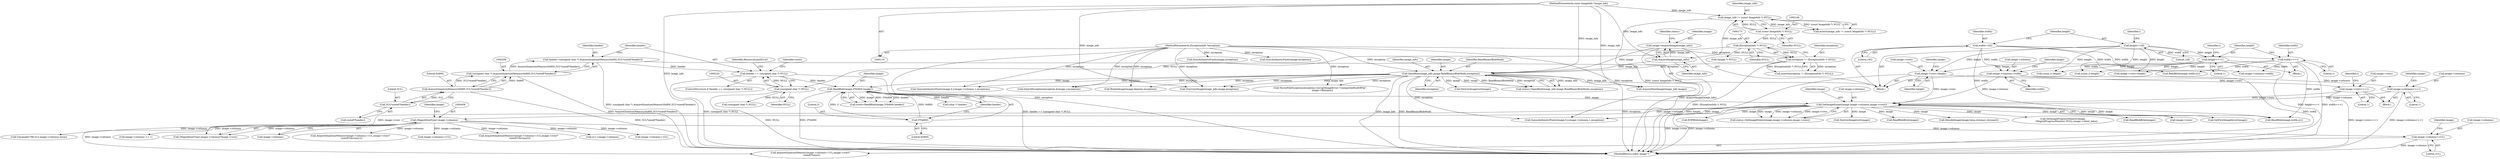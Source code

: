 digraph "0_ImageMagick_f6e9d0d9955e85bdd7540b251cd50d598dacc5e6_43@pointer" {
"1000513" [label="(Call,image->columns+1UL)"];
"1000457" [label="(Call,(MagickSizeType) image->columns)"];
"1000432" [label="(Call,SetImageExtent(image,image->columns,image->rows))"];
"1000227" [label="(Call,ReadBlob(image,3*0x800,header))"];
"1000187" [label="(Call,OpenBlob(image_info,image,ReadBinaryBlobMode,exception))"];
"1000183" [label="(Call,AcquireImage(image_info))"];
"1000143" [label="(Call,image_info != (const ImageInfo *) NULL)"];
"1000117" [label="(MethodParameterIn,const ImageInfo *image_info)"];
"1000145" [label="(Call,(const ImageInfo *) NULL)"];
"1000181" [label="(Call,image=AcquireImage(image_info))"];
"1000170" [label="(Call,exception != (ExceptionInfo *) NULL)"];
"1000118" [label="(MethodParameterIn,ExceptionInfo *exception)"];
"1000172" [label="(Call,(ExceptionInfo *) NULL)"];
"1000229" [label="(Call,3*0x800)"];
"1000217" [label="(Call,header == (unsigned char *) NULL)"];
"1000205" [label="(Call,header=(unsigned char *) AcquireQuantumMemory(0x800,3UL*sizeof(*header)))"];
"1000207" [label="(Call,(unsigned char *) AcquireQuantumMemory(0x800,3UL*sizeof(*header)))"];
"1000209" [label="(Call,AcquireQuantumMemory(0x800,3UL*sizeof(*header)))"];
"1000211" [label="(Call,3UL*sizeof(*header))"];
"1000219" [label="(Call,(unsigned char *) NULL)"];
"1000396" [label="(Call,image->columns=width)"];
"1000390" [label="(Call,width<<=1)"];
"1000370" [label="(Call,width=192)"];
"1000420" [label="(Call,image->columns<<=1)"];
"1000401" [label="(Call,image->rows=height)"];
"1000393" [label="(Call,height<<=1)"];
"1000373" [label="(Call,height=128)"];
"1000425" [label="(Call,image->rows<<=1)"];
"1000219" [label="(Call,(unsigned char *) NULL)"];
"1000457" [label="(Call,(MagickSizeType) image->columns)"];
"1000389" [label="(Block,)"];
"1000211" [label="(Call,3UL*sizeof(*header))"];
"1000119" [label="(Block,)"];
"1000520" [label="(Identifier,image)"];
"1000202" [label="(Call,(Image *) NULL)"];
"1000216" [label="(ControlStructure,if (header == (unsigned char *) NULL))"];
"1000976" [label="(Call,ReadBlob(image,width,yy))"];
"1000392" [label="(Literal,1)"];
"1000418" [label="(Identifier,i)"];
"1000402" [label="(Call,image->rows)"];
"1000611" [label="(Call,SetImageProgressMonitor(image,\n          (MagickProgressMonitor) NULL,image->client_data))"];
"1000210" [label="(Literal,0x800)"];
"1000427" [label="(Identifier,image)"];
"1000514" [label="(Call,image->columns)"];
"1000678" [label="(Call,(ssize_t) height)"];
"1000371" [label="(Identifier,width)"];
"1000390" [label="(Call,width<<=1)"];
"1000174" [label="(Identifier,NULL)"];
"1000378" [label="(Identifier,i)"];
"1000209" [label="(Call,AcquireQuantumMemory(0x800,3UL*sizeof(*header)))"];
"1000231" [label="(Literal,0x800)"];
"1000225" [label="(Call,count=ReadBlob(image,3*0x800,header))"];
"1000840" [label="(Call,SyncAuthenticPixels(image,exception))"];
"1000397" [label="(Call,image->columns)"];
"1001326" [label="(Call,ThrowFileException(exception,CorruptImageError,\"UnexpectedEndOfFile\",\n      image->filename))"];
"1000388" [label="(Identifier,i)"];
"1000788" [label="(Call,QueueAuthenticPixels(image,0,y,image->columns,1,exception))"];
"1000529" [label="(Call,(unsigned char *) NULL)"];
"1000142" [label="(Call,assert(image_info != (const ImageInfo *) NULL))"];
"1000118" [label="(MethodParameterIn,ExceptionInfo *exception)"];
"1001066" [label="(Call,ReadBlobByte(image))"];
"1000169" [label="(Call,assert(exception != (ExceptionInfo *) NULL))"];
"1000374" [label="(Identifier,height)"];
"1000432" [label="(Call,SetImageExtent(image,image->columns,image->rows))"];
"1000212" [label="(Literal,3UL)"];
"1000172" [label="(Call,(ExceptionInfo *) NULL)"];
"1000394" [label="(Identifier,height)"];
"1001027" [label="(Call,Upsample(768,512,image->columns,luma))"];
"1000401" [label="(Call,image->rows=height)"];
"1000206" [label="(Identifier,header)"];
"1000226" [label="(Identifier,count)"];
"1000186" [label="(Identifier,status)"];
"1000370" [label="(Call,width=192)"];
"1001221" [label="(Call,QueueAuthenticPixels(image,0,y,image->columns,1,exception))"];
"1000184" [label="(Identifier,image_info)"];
"1000868" [label="(Call,AcquireNextImage(image_info,image))"];
"1000513" [label="(Call,image->columns+1UL)"];
"1000205" [label="(Call,header=(unsigned char *) AcquireQuantumMemory(0x800,3UL*sizeof(*header)))"];
"1000942" [label="(Call,GetFirstImageInList(image))"];
"1000445" [label="(Call,InheritException(exception,&image->exception))"];
"1001481" [label="(MethodReturn,static Image *)"];
"1001323" [label="(Call,EOFBlob(image))"];
"1000217" [label="(Call,header == (unsigned char *) NULL)"];
"1000183" [label="(Call,AcquireImage(image_info))"];
"1000232" [label="(Identifier,header)"];
"1000687" [label="(Call,ReadBlob(image,width,yy))"];
"1000512" [label="(Call,AcquireQuantumMemory(image->columns+1UL,image->rows*\n    sizeof(*luma)))"];
"1000426" [label="(Call,image->rows)"];
"1000463" [label="(Identifier,image)"];
"1000946" [label="(Call,OverviewImage(image_info,image,exception))"];
"1000648" [label="(Call,image->columns=width)"];
"1001273" [label="(Call,SyncAuthenticPixels(image,exception))"];
"1000967" [label="(Call,(ssize_t) height)"];
"1000419" [label="(Block,)"];
"1001167" [label="(Call,image->columns >> 1)"];
"1000420" [label="(Call,image->columns<<=1)"];
"1000434" [label="(Call,image->columns)"];
"1000171" [label="(Identifier,exception)"];
"1000144" [label="(Identifier,image_info)"];
"1000189" [label="(Identifier,image)"];
"1000237" [label="(Call,(char *) header)"];
"1000147" [label="(Identifier,NULL)"];
"1000117" [label="(MethodParameterIn,const ImageInfo *image_info)"];
"1000517" [label="(Literal,1UL)"];
"1000456" [label="(Call,(MagickSizeType) image->columns*image->rows)"];
"1000373" [label="(Call,height=128)"];
"1000430" [label="(Call,status=SetImageExtent(image,image->columns,image->rows))"];
"1000227" [label="(Call,ReadBlob(image,3*0x800,header))"];
"1000187" [label="(Call,OpenBlob(image_info,image,ReadBinaryBlobMode,exception))"];
"1000191" [label="(Identifier,exception)"];
"1000190" [label="(Identifier,ReadBinaryBlobMode)"];
"1000372" [label="(Literal,192)"];
"1000425" [label="(Call,image->rows<<=1)"];
"1000393" [label="(Call,height<<=1)"];
"1000396" [label="(Call,image->columns=width)"];
"1000452" [label="(Call,DestroyImageList(image))"];
"1001365" [label="(Call,RotateImage(image,degrees,exception))"];
"1000459" [label="(Call,image->columns)"];
"1000221" [label="(Identifier,NULL)"];
"1000145" [label="(Call,(const ImageInfo *) NULL)"];
"1000424" [label="(Literal,1)"];
"1000403" [label="(Identifier,image)"];
"1000199" [label="(Call,DestroyImageList(image))"];
"1000218" [label="(Identifier,header)"];
"1000213" [label="(Call,sizeof(*header))"];
"1000170" [label="(Call,exception != (ExceptionInfo *) NULL)"];
"1000478" [label="(Call,AcquireQuantumMemory(image->columns+1UL,image->rows*\n    sizeof(*chroma1)))"];
"1000207" [label="(Call,(unsigned char *) AcquireQuantumMemory(0x800,3UL*sizeof(*header)))"];
"1000495" [label="(Call,AcquireQuantumMemory(image->columns+1UL,image->rows*\n    sizeof(*chroma2)))"];
"1000408" [label="(Identifier,image)"];
"1000479" [label="(Call,image->columns+1UL)"];
"1000400" [label="(Identifier,width)"];
"1000437" [label="(Call,image->rows)"];
"1000230" [label="(Literal,3)"];
"1000395" [label="(Literal,1)"];
"1000143" [label="(Call,image_info != (const ImageInfo *) NULL)"];
"1000980" [label="(Call,yy+=image->columns)"];
"1000653" [label="(Call,image->rows=height)"];
"1000185" [label="(Call,status=OpenBlob(image_info,image,ReadBinaryBlobMode,exception))"];
"1000433" [label="(Identifier,image)"];
"1000496" [label="(Call,image->columns+1UL)"];
"1000587" [label="(Call,ReadBlobByte(image))"];
"1000181" [label="(Call,image=AcquireImage(image_info))"];
"1000429" [label="(Literal,1)"];
"1000391" [label="(Identifier,width)"];
"1000228" [label="(Identifier,image)"];
"1000188" [label="(Identifier,image_info)"];
"1000421" [label="(Call,image->columns)"];
"1000223" [label="(Identifier,ResourceLimitError)"];
"1000375" [label="(Literal,128)"];
"1000405" [label="(Identifier,height)"];
"1000182" [label="(Identifier,image)"];
"1001070" [label="(Call,DecodeImage(image,luma,chroma1,chroma2))"];
"1000229" [label="(Call,3*0x800)"];
"1000513" -> "1000512"  [label="AST: "];
"1000513" -> "1000517"  [label="CFG: "];
"1000514" -> "1000513"  [label="AST: "];
"1000517" -> "1000513"  [label="AST: "];
"1000520" -> "1000513"  [label="CFG: "];
"1000513" -> "1001481"  [label="DDG: image->columns"];
"1000457" -> "1000513"  [label="DDG: image->columns"];
"1000457" -> "1000456"  [label="AST: "];
"1000457" -> "1000459"  [label="CFG: "];
"1000458" -> "1000457"  [label="AST: "];
"1000459" -> "1000457"  [label="AST: "];
"1000463" -> "1000457"  [label="CFG: "];
"1000457" -> "1000456"  [label="DDG: image->columns"];
"1000432" -> "1000457"  [label="DDG: image->columns"];
"1000457" -> "1000478"  [label="DDG: image->columns"];
"1000457" -> "1000479"  [label="DDG: image->columns"];
"1000457" -> "1000495"  [label="DDG: image->columns"];
"1000457" -> "1000496"  [label="DDG: image->columns"];
"1000457" -> "1000512"  [label="DDG: image->columns"];
"1000457" -> "1000980"  [label="DDG: image->columns"];
"1000457" -> "1001027"  [label="DDG: image->columns"];
"1000457" -> "1001167"  [label="DDG: image->columns"];
"1000432" -> "1000430"  [label="AST: "];
"1000432" -> "1000437"  [label="CFG: "];
"1000433" -> "1000432"  [label="AST: "];
"1000434" -> "1000432"  [label="AST: "];
"1000437" -> "1000432"  [label="AST: "];
"1000430" -> "1000432"  [label="CFG: "];
"1000432" -> "1001481"  [label="DDG: image->rows"];
"1000432" -> "1001481"  [label="DDG: image->columns"];
"1000432" -> "1000430"  [label="DDG: image"];
"1000432" -> "1000430"  [label="DDG: image->columns"];
"1000432" -> "1000430"  [label="DDG: image->rows"];
"1000227" -> "1000432"  [label="DDG: image"];
"1000396" -> "1000432"  [label="DDG: image->columns"];
"1000420" -> "1000432"  [label="DDG: image->columns"];
"1000401" -> "1000432"  [label="DDG: image->rows"];
"1000425" -> "1000432"  [label="DDG: image->rows"];
"1000432" -> "1000452"  [label="DDG: image"];
"1000432" -> "1000456"  [label="DDG: image->rows"];
"1000432" -> "1000587"  [label="DDG: image"];
"1000432" -> "1000611"  [label="DDG: image"];
"1000432" -> "1000942"  [label="DDG: image"];
"1000432" -> "1000976"  [label="DDG: image"];
"1000432" -> "1001066"  [label="DDG: image"];
"1000432" -> "1001070"  [label="DDG: image"];
"1000432" -> "1001221"  [label="DDG: image"];
"1000432" -> "1001323"  [label="DDG: image"];
"1000227" -> "1000225"  [label="AST: "];
"1000227" -> "1000232"  [label="CFG: "];
"1000228" -> "1000227"  [label="AST: "];
"1000229" -> "1000227"  [label="AST: "];
"1000232" -> "1000227"  [label="AST: "];
"1000225" -> "1000227"  [label="CFG: "];
"1000227" -> "1001481"  [label="DDG: 3*0x800"];
"1000227" -> "1000225"  [label="DDG: image"];
"1000227" -> "1000225"  [label="DDG: 3*0x800"];
"1000227" -> "1000225"  [label="DDG: header"];
"1000187" -> "1000227"  [label="DDG: image"];
"1000229" -> "1000227"  [label="DDG: 3"];
"1000229" -> "1000227"  [label="DDG: 0x800"];
"1000217" -> "1000227"  [label="DDG: header"];
"1000227" -> "1000237"  [label="DDG: header"];
"1000187" -> "1000185"  [label="AST: "];
"1000187" -> "1000191"  [label="CFG: "];
"1000188" -> "1000187"  [label="AST: "];
"1000189" -> "1000187"  [label="AST: "];
"1000190" -> "1000187"  [label="AST: "];
"1000191" -> "1000187"  [label="AST: "];
"1000185" -> "1000187"  [label="CFG: "];
"1000187" -> "1001481"  [label="DDG: image_info"];
"1000187" -> "1001481"  [label="DDG: ReadBinaryBlobMode"];
"1000187" -> "1001481"  [label="DDG: exception"];
"1000187" -> "1000185"  [label="DDG: image_info"];
"1000187" -> "1000185"  [label="DDG: image"];
"1000187" -> "1000185"  [label="DDG: ReadBinaryBlobMode"];
"1000187" -> "1000185"  [label="DDG: exception"];
"1000183" -> "1000187"  [label="DDG: image_info"];
"1000117" -> "1000187"  [label="DDG: image_info"];
"1000181" -> "1000187"  [label="DDG: image"];
"1000170" -> "1000187"  [label="DDG: exception"];
"1000118" -> "1000187"  [label="DDG: exception"];
"1000187" -> "1000199"  [label="DDG: image"];
"1000187" -> "1000445"  [label="DDG: exception"];
"1000187" -> "1000788"  [label="DDG: exception"];
"1000187" -> "1000868"  [label="DDG: image_info"];
"1000187" -> "1000946"  [label="DDG: image_info"];
"1000187" -> "1000946"  [label="DDG: exception"];
"1000187" -> "1001221"  [label="DDG: exception"];
"1000187" -> "1001326"  [label="DDG: exception"];
"1000187" -> "1001365"  [label="DDG: exception"];
"1000183" -> "1000181"  [label="AST: "];
"1000183" -> "1000184"  [label="CFG: "];
"1000184" -> "1000183"  [label="AST: "];
"1000181" -> "1000183"  [label="CFG: "];
"1000183" -> "1000181"  [label="DDG: image_info"];
"1000143" -> "1000183"  [label="DDG: image_info"];
"1000117" -> "1000183"  [label="DDG: image_info"];
"1000143" -> "1000142"  [label="AST: "];
"1000143" -> "1000145"  [label="CFG: "];
"1000144" -> "1000143"  [label="AST: "];
"1000145" -> "1000143"  [label="AST: "];
"1000142" -> "1000143"  [label="CFG: "];
"1000143" -> "1001481"  [label="DDG: (const ImageInfo *) NULL"];
"1000143" -> "1000142"  [label="DDG: image_info"];
"1000143" -> "1000142"  [label="DDG: (const ImageInfo *) NULL"];
"1000117" -> "1000143"  [label="DDG: image_info"];
"1000145" -> "1000143"  [label="DDG: NULL"];
"1000117" -> "1000116"  [label="AST: "];
"1000117" -> "1001481"  [label="DDG: image_info"];
"1000117" -> "1000868"  [label="DDG: image_info"];
"1000117" -> "1000946"  [label="DDG: image_info"];
"1000145" -> "1000147"  [label="CFG: "];
"1000146" -> "1000145"  [label="AST: "];
"1000147" -> "1000145"  [label="AST: "];
"1000145" -> "1000172"  [label="DDG: NULL"];
"1000181" -> "1000119"  [label="AST: "];
"1000182" -> "1000181"  [label="AST: "];
"1000186" -> "1000181"  [label="CFG: "];
"1000181" -> "1001481"  [label="DDG: AcquireImage(image_info)"];
"1000170" -> "1000169"  [label="AST: "];
"1000170" -> "1000172"  [label="CFG: "];
"1000171" -> "1000170"  [label="AST: "];
"1000172" -> "1000170"  [label="AST: "];
"1000169" -> "1000170"  [label="CFG: "];
"1000170" -> "1001481"  [label="DDG: (ExceptionInfo *) NULL"];
"1000170" -> "1000169"  [label="DDG: exception"];
"1000170" -> "1000169"  [label="DDG: (ExceptionInfo *) NULL"];
"1000118" -> "1000170"  [label="DDG: exception"];
"1000172" -> "1000170"  [label="DDG: NULL"];
"1000118" -> "1000116"  [label="AST: "];
"1000118" -> "1001481"  [label="DDG: exception"];
"1000118" -> "1000445"  [label="DDG: exception"];
"1000118" -> "1000788"  [label="DDG: exception"];
"1000118" -> "1000840"  [label="DDG: exception"];
"1000118" -> "1000946"  [label="DDG: exception"];
"1000118" -> "1001221"  [label="DDG: exception"];
"1000118" -> "1001273"  [label="DDG: exception"];
"1000118" -> "1001326"  [label="DDG: exception"];
"1000118" -> "1001365"  [label="DDG: exception"];
"1000172" -> "1000174"  [label="CFG: "];
"1000173" -> "1000172"  [label="AST: "];
"1000174" -> "1000172"  [label="AST: "];
"1000172" -> "1000202"  [label="DDG: NULL"];
"1000172" -> "1000219"  [label="DDG: NULL"];
"1000229" -> "1000231"  [label="CFG: "];
"1000230" -> "1000229"  [label="AST: "];
"1000231" -> "1000229"  [label="AST: "];
"1000232" -> "1000229"  [label="CFG: "];
"1000217" -> "1000216"  [label="AST: "];
"1000217" -> "1000219"  [label="CFG: "];
"1000218" -> "1000217"  [label="AST: "];
"1000219" -> "1000217"  [label="AST: "];
"1000223" -> "1000217"  [label="CFG: "];
"1000226" -> "1000217"  [label="CFG: "];
"1000217" -> "1001481"  [label="DDG: (unsigned char *) NULL"];
"1000217" -> "1001481"  [label="DDG: header == (unsigned char *) NULL"];
"1000205" -> "1000217"  [label="DDG: header"];
"1000219" -> "1000217"  [label="DDG: NULL"];
"1000205" -> "1000119"  [label="AST: "];
"1000205" -> "1000207"  [label="CFG: "];
"1000206" -> "1000205"  [label="AST: "];
"1000207" -> "1000205"  [label="AST: "];
"1000218" -> "1000205"  [label="CFG: "];
"1000205" -> "1001481"  [label="DDG: (unsigned char *) AcquireQuantumMemory(0x800,3UL*sizeof(*header))"];
"1000207" -> "1000205"  [label="DDG: AcquireQuantumMemory(0x800,3UL*sizeof(*header))"];
"1000207" -> "1000209"  [label="CFG: "];
"1000208" -> "1000207"  [label="AST: "];
"1000209" -> "1000207"  [label="AST: "];
"1000207" -> "1001481"  [label="DDG: AcquireQuantumMemory(0x800,3UL*sizeof(*header))"];
"1000209" -> "1000207"  [label="DDG: 0x800"];
"1000209" -> "1000207"  [label="DDG: 3UL*sizeof(*header)"];
"1000209" -> "1000211"  [label="CFG: "];
"1000210" -> "1000209"  [label="AST: "];
"1000211" -> "1000209"  [label="AST: "];
"1000209" -> "1001481"  [label="DDG: 3UL*sizeof(*header)"];
"1000211" -> "1000209"  [label="DDG: 3UL"];
"1000211" -> "1000213"  [label="CFG: "];
"1000212" -> "1000211"  [label="AST: "];
"1000213" -> "1000211"  [label="AST: "];
"1000219" -> "1000221"  [label="CFG: "];
"1000220" -> "1000219"  [label="AST: "];
"1000221" -> "1000219"  [label="AST: "];
"1000219" -> "1001481"  [label="DDG: NULL"];
"1000219" -> "1000529"  [label="DDG: NULL"];
"1000396" -> "1000119"  [label="AST: "];
"1000396" -> "1000400"  [label="CFG: "];
"1000397" -> "1000396"  [label="AST: "];
"1000400" -> "1000396"  [label="AST: "];
"1000403" -> "1000396"  [label="CFG: "];
"1000396" -> "1001481"  [label="DDG: width"];
"1000390" -> "1000396"  [label="DDG: width"];
"1000370" -> "1000396"  [label="DDG: width"];
"1000396" -> "1000420"  [label="DDG: image->columns"];
"1000390" -> "1000389"  [label="AST: "];
"1000390" -> "1000392"  [label="CFG: "];
"1000391" -> "1000390"  [label="AST: "];
"1000392" -> "1000390"  [label="AST: "];
"1000394" -> "1000390"  [label="CFG: "];
"1000390" -> "1001481"  [label="DDG: width<<=1"];
"1000370" -> "1000390"  [label="DDG: width"];
"1000390" -> "1000648"  [label="DDG: width"];
"1000390" -> "1000687"  [label="DDG: width"];
"1000390" -> "1000976"  [label="DDG: width"];
"1000370" -> "1000119"  [label="AST: "];
"1000370" -> "1000372"  [label="CFG: "];
"1000371" -> "1000370"  [label="AST: "];
"1000372" -> "1000370"  [label="AST: "];
"1000374" -> "1000370"  [label="CFG: "];
"1000370" -> "1000648"  [label="DDG: width"];
"1000370" -> "1000687"  [label="DDG: width"];
"1000370" -> "1000976"  [label="DDG: width"];
"1000420" -> "1000419"  [label="AST: "];
"1000420" -> "1000424"  [label="CFG: "];
"1000421" -> "1000420"  [label="AST: "];
"1000424" -> "1000420"  [label="AST: "];
"1000427" -> "1000420"  [label="CFG: "];
"1000420" -> "1001481"  [label="DDG: image->columns<<=1"];
"1000401" -> "1000119"  [label="AST: "];
"1000401" -> "1000405"  [label="CFG: "];
"1000402" -> "1000401"  [label="AST: "];
"1000405" -> "1000401"  [label="AST: "];
"1000408" -> "1000401"  [label="CFG: "];
"1000401" -> "1001481"  [label="DDG: height"];
"1000393" -> "1000401"  [label="DDG: height"];
"1000373" -> "1000401"  [label="DDG: height"];
"1000401" -> "1000425"  [label="DDG: image->rows"];
"1000393" -> "1000389"  [label="AST: "];
"1000393" -> "1000395"  [label="CFG: "];
"1000394" -> "1000393"  [label="AST: "];
"1000395" -> "1000393"  [label="AST: "];
"1000388" -> "1000393"  [label="CFG: "];
"1000393" -> "1001481"  [label="DDG: height<<=1"];
"1000373" -> "1000393"  [label="DDG: height"];
"1000393" -> "1000653"  [label="DDG: height"];
"1000393" -> "1000678"  [label="DDG: height"];
"1000393" -> "1000967"  [label="DDG: height"];
"1000373" -> "1000119"  [label="AST: "];
"1000373" -> "1000375"  [label="CFG: "];
"1000374" -> "1000373"  [label="AST: "];
"1000375" -> "1000373"  [label="AST: "];
"1000378" -> "1000373"  [label="CFG: "];
"1000373" -> "1000653"  [label="DDG: height"];
"1000373" -> "1000678"  [label="DDG: height"];
"1000373" -> "1000967"  [label="DDG: height"];
"1000425" -> "1000419"  [label="AST: "];
"1000425" -> "1000429"  [label="CFG: "];
"1000426" -> "1000425"  [label="AST: "];
"1000429" -> "1000425"  [label="AST: "];
"1000418" -> "1000425"  [label="CFG: "];
"1000425" -> "1001481"  [label="DDG: image->rows<<=1"];
}
